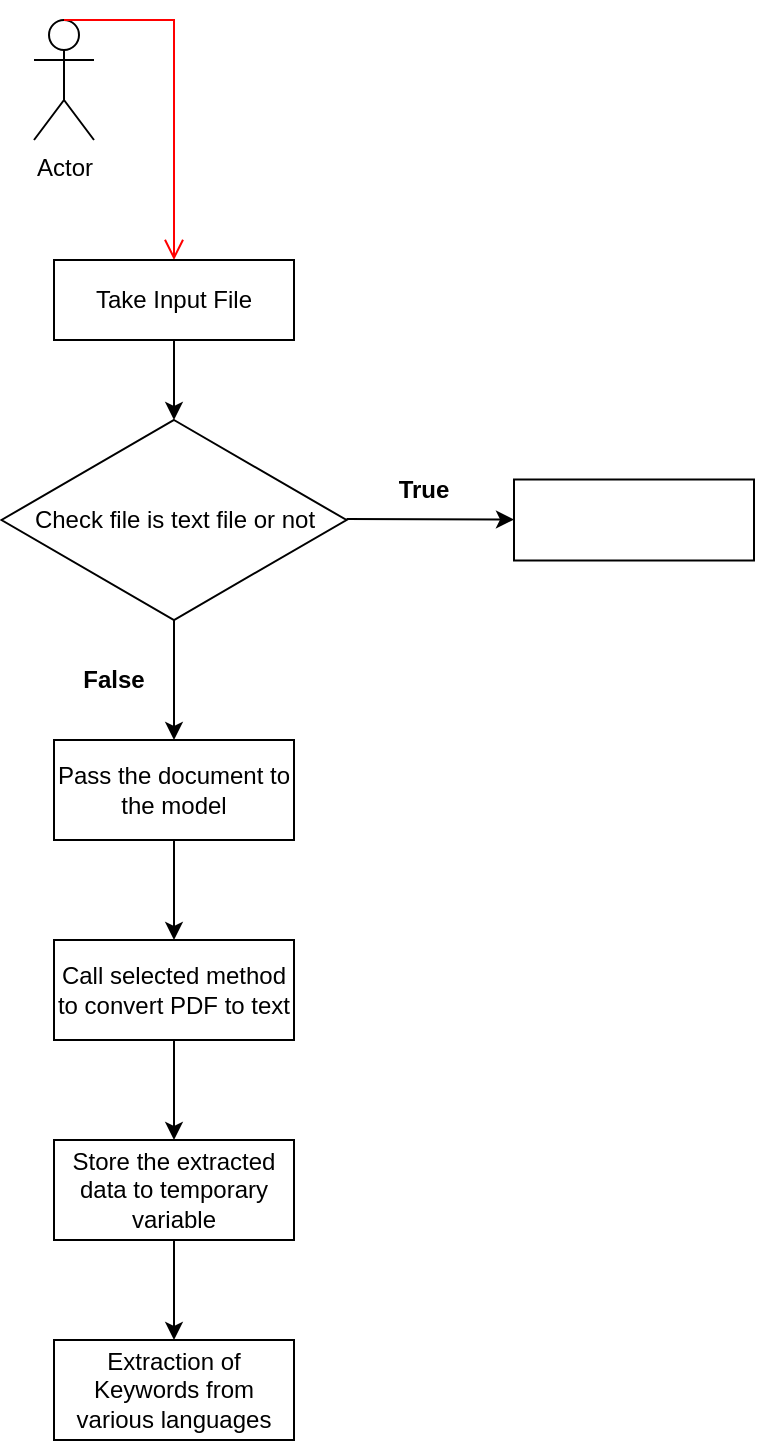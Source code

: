 <mxfile version="24.5.2" type="github">
  <diagram name="Page-1" id="e7e014a7-5840-1c2e-5031-d8a46d1fe8dd">
    <mxGraphModel dx="880" dy="1286" grid="1" gridSize="10" guides="1" tooltips="1" connect="1" arrows="1" fold="1" page="1" pageScale="1" pageWidth="1169" pageHeight="826" background="none" math="0" shadow="0">
      <root>
        <mxCell id="0" />
        <mxCell id="1" parent="0" />
        <mxCell id="MSERcW_ycNlpQCD9DCjj-41" value="Actor" style="shape=umlActor;verticalLabelPosition=bottom;verticalAlign=top;html=1;outlineConnect=0;" vertex="1" parent="1">
          <mxGeometry x="420" y="-40" width="30" height="60" as="geometry" />
        </mxCell>
        <mxCell id="6" value="" style="edgeStyle=elbowEdgeStyle;elbow=horizontal;verticalAlign=bottom;endArrow=open;endSize=8;strokeColor=#FF0000;endFill=1;rounded=0;exitX=0.5;exitY=0;exitDx=0;exitDy=0;exitPerimeter=0;" parent="1" source="MSERcW_ycNlpQCD9DCjj-41" edge="1">
          <mxGeometry x="264.5" y="168" as="geometry">
            <mxPoint x="490" y="80" as="targetPoint" />
            <mxPoint x="500" y="-40" as="sourcePoint" />
            <Array as="points">
              <mxPoint x="490" y="10" />
            </Array>
          </mxGeometry>
        </mxCell>
        <mxCell id="MSERcW_ycNlpQCD9DCjj-45" value="" style="edgeStyle=orthogonalEdgeStyle;rounded=0;orthogonalLoop=1;jettySize=auto;html=1;" edge="1" parent="1" source="MSERcW_ycNlpQCD9DCjj-43">
          <mxGeometry relative="1" as="geometry">
            <mxPoint x="490" y="160" as="targetPoint" />
          </mxGeometry>
        </mxCell>
        <mxCell id="MSERcW_ycNlpQCD9DCjj-43" value="Take Input File" style="rounded=0;whiteSpace=wrap;html=1;" vertex="1" parent="1">
          <mxGeometry x="430" y="80" width="120" height="40" as="geometry" />
        </mxCell>
        <mxCell id="MSERcW_ycNlpQCD9DCjj-47" value="" style="edgeStyle=orthogonalEdgeStyle;rounded=0;orthogonalLoop=1;jettySize=auto;html=1;" edge="1" parent="1" source="MSERcW_ycNlpQCD9DCjj-48" target="MSERcW_ycNlpQCD9DCjj-46">
          <mxGeometry relative="1" as="geometry">
            <mxPoint x="490" y="200" as="sourcePoint" />
            <Array as="points">
              <mxPoint x="490" y="180" />
            </Array>
          </mxGeometry>
        </mxCell>
        <mxCell id="MSERcW_ycNlpQCD9DCjj-56" value="" style="edgeStyle=orthogonalEdgeStyle;rounded=0;orthogonalLoop=1;jettySize=auto;html=1;" edge="1" parent="1" source="MSERcW_ycNlpQCD9DCjj-46" target="MSERcW_ycNlpQCD9DCjj-55">
          <mxGeometry relative="1" as="geometry" />
        </mxCell>
        <mxCell id="MSERcW_ycNlpQCD9DCjj-46" value="&lt;div style=&quot;&quot;&gt;Pass the document to the model&lt;br&gt;&lt;/div&gt;" style="rounded=0;whiteSpace=wrap;html=1;align=center;" vertex="1" parent="1">
          <mxGeometry x="430" y="320" width="120" height="50" as="geometry" />
        </mxCell>
        <mxCell id="MSERcW_ycNlpQCD9DCjj-49" value="" style="edgeStyle=orthogonalEdgeStyle;rounded=0;orthogonalLoop=1;jettySize=auto;html=1;" edge="1" parent="1" target="MSERcW_ycNlpQCD9DCjj-48">
          <mxGeometry relative="1" as="geometry">
            <mxPoint x="490" y="200" as="sourcePoint" />
            <mxPoint x="490" y="320" as="targetPoint" />
          </mxGeometry>
        </mxCell>
        <mxCell id="MSERcW_ycNlpQCD9DCjj-48" value="Check file is text file or not" style="rhombus;whiteSpace=wrap;html=1;" vertex="1" parent="1">
          <mxGeometry x="403.75" y="160" width="172.5" height="100" as="geometry" />
        </mxCell>
        <mxCell id="MSERcW_ycNlpQCD9DCjj-50" value="False" style="text;html=1;align=center;verticalAlign=middle;whiteSpace=wrap;rounded=0;fontStyle=1" vertex="1" parent="1">
          <mxGeometry x="420" y="270" width="80" height="40" as="geometry" />
        </mxCell>
        <mxCell id="MSERcW_ycNlpQCD9DCjj-51" value="" style="endArrow=classic;html=1;rounded=0;" edge="1" parent="1" target="MSERcW_ycNlpQCD9DCjj-53">
          <mxGeometry width="50" height="50" relative="1" as="geometry">
            <mxPoint x="576.25" y="209.5" as="sourcePoint" />
            <mxPoint x="666.25" y="209.5" as="targetPoint" />
            <Array as="points">
              <mxPoint x="576.25" y="209.5" />
            </Array>
          </mxGeometry>
        </mxCell>
        <mxCell id="MSERcW_ycNlpQCD9DCjj-53" value="" style="rounded=0;whiteSpace=wrap;html=1;" vertex="1" parent="1">
          <mxGeometry x="660" y="189.75" width="120" height="40.5" as="geometry" />
        </mxCell>
        <mxCell id="MSERcW_ycNlpQCD9DCjj-54" value="&lt;b&gt;True&lt;/b&gt;" style="text;html=1;align=center;verticalAlign=middle;whiteSpace=wrap;rounded=0;" vertex="1" parent="1">
          <mxGeometry x="585" y="180" width="60" height="30" as="geometry" />
        </mxCell>
        <mxCell id="MSERcW_ycNlpQCD9DCjj-58" value="" style="edgeStyle=orthogonalEdgeStyle;rounded=0;orthogonalLoop=1;jettySize=auto;html=1;" edge="1" parent="1" source="MSERcW_ycNlpQCD9DCjj-55" target="MSERcW_ycNlpQCD9DCjj-57">
          <mxGeometry relative="1" as="geometry" />
        </mxCell>
        <mxCell id="MSERcW_ycNlpQCD9DCjj-55" value="Call selected method to convert PDF to text" style="rounded=0;whiteSpace=wrap;html=1;align=center;" vertex="1" parent="1">
          <mxGeometry x="430" y="420" width="120" height="50" as="geometry" />
        </mxCell>
        <mxCell id="MSERcW_ycNlpQCD9DCjj-60" value="" style="edgeStyle=orthogonalEdgeStyle;rounded=0;orthogonalLoop=1;jettySize=auto;html=1;" edge="1" parent="1" source="MSERcW_ycNlpQCD9DCjj-57" target="MSERcW_ycNlpQCD9DCjj-59">
          <mxGeometry relative="1" as="geometry" />
        </mxCell>
        <mxCell id="MSERcW_ycNlpQCD9DCjj-57" value="Store the extracted data to temporary variable" style="rounded=0;whiteSpace=wrap;html=1;align=center;" vertex="1" parent="1">
          <mxGeometry x="430" y="520" width="120" height="50" as="geometry" />
        </mxCell>
        <mxCell id="MSERcW_ycNlpQCD9DCjj-59" value="Extraction of Keywords from various languages" style="rounded=0;whiteSpace=wrap;html=1;align=center;" vertex="1" parent="1">
          <mxGeometry x="430" y="620" width="120" height="50" as="geometry" />
        </mxCell>
      </root>
    </mxGraphModel>
  </diagram>
</mxfile>
